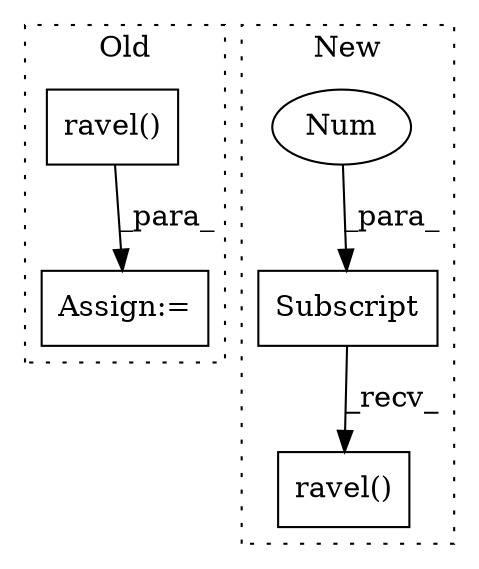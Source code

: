 digraph G {
subgraph cluster0 {
1 [label="ravel()" a="75" s="10244" l="10" shape="box"];
3 [label="Assign:=" a="68" s="10241" l="3" shape="box"];
label = "Old";
style="dotted";
}
subgraph cluster1 {
2 [label="ravel()" a="75" s="10716" l="64" shape="box"];
4 [label="Subscript" a="63" s="10716,0" l="56,0" shape="box"];
5 [label="Num" a="76" s="10770" l="1" shape="ellipse"];
label = "New";
style="dotted";
}
1 -> 3 [label="_para_"];
4 -> 2 [label="_recv_"];
5 -> 4 [label="_para_"];
}
